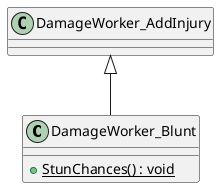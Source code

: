 @startuml
class DamageWorker_Blunt {
    + {static} StunChances() : void
}
DamageWorker_AddInjury <|-- DamageWorker_Blunt
@enduml
